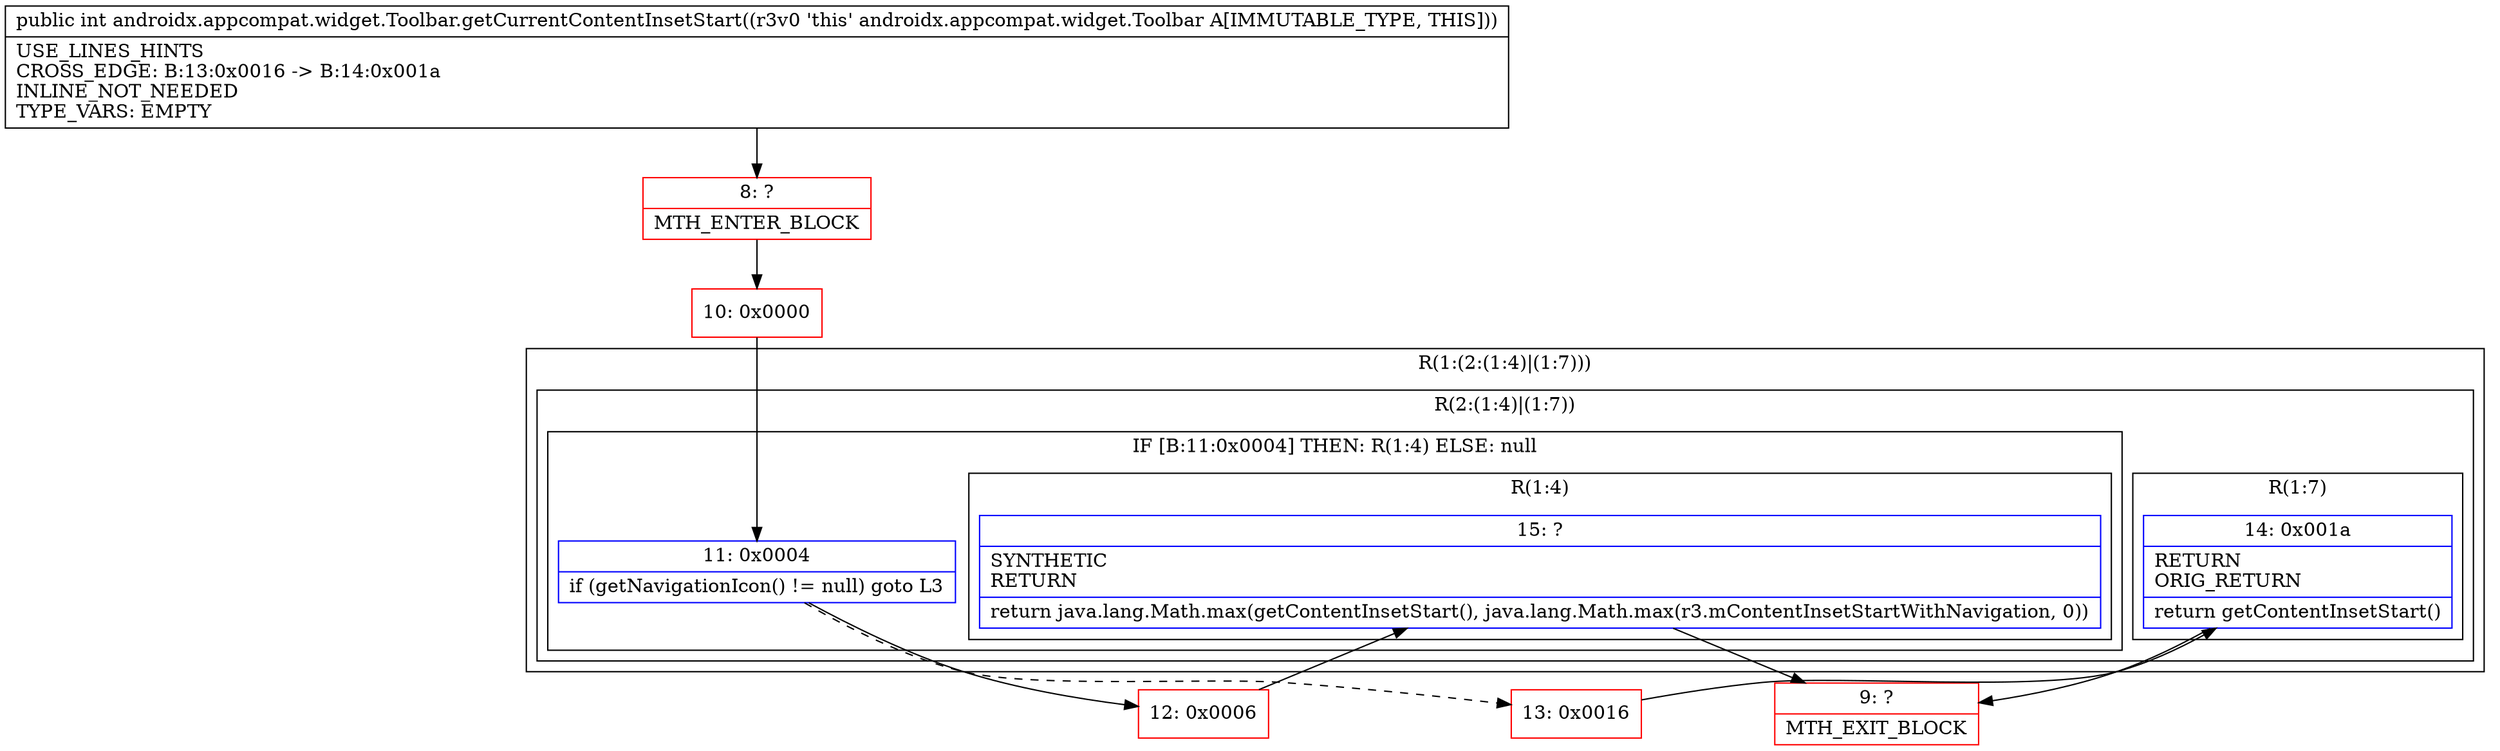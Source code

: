 digraph "CFG forandroidx.appcompat.widget.Toolbar.getCurrentContentInsetStart()I" {
subgraph cluster_Region_1034633682 {
label = "R(1:(2:(1:4)|(1:7)))";
node [shape=record,color=blue];
subgraph cluster_Region_1132109869 {
label = "R(2:(1:4)|(1:7))";
node [shape=record,color=blue];
subgraph cluster_IfRegion_482076888 {
label = "IF [B:11:0x0004] THEN: R(1:4) ELSE: null";
node [shape=record,color=blue];
Node_11 [shape=record,label="{11\:\ 0x0004|if (getNavigationIcon() != null) goto L3\l}"];
subgraph cluster_Region_725964816 {
label = "R(1:4)";
node [shape=record,color=blue];
Node_15 [shape=record,label="{15\:\ ?|SYNTHETIC\lRETURN\l|return java.lang.Math.max(getContentInsetStart(), java.lang.Math.max(r3.mContentInsetStartWithNavigation, 0))\l}"];
}
}
subgraph cluster_Region_1275537787 {
label = "R(1:7)";
node [shape=record,color=blue];
Node_14 [shape=record,label="{14\:\ 0x001a|RETURN\lORIG_RETURN\l|return getContentInsetStart()\l}"];
}
}
}
Node_8 [shape=record,color=red,label="{8\:\ ?|MTH_ENTER_BLOCK\l}"];
Node_10 [shape=record,color=red,label="{10\:\ 0x0000}"];
Node_12 [shape=record,color=red,label="{12\:\ 0x0006}"];
Node_9 [shape=record,color=red,label="{9\:\ ?|MTH_EXIT_BLOCK\l}"];
Node_13 [shape=record,color=red,label="{13\:\ 0x0016}"];
MethodNode[shape=record,label="{public int androidx.appcompat.widget.Toolbar.getCurrentContentInsetStart((r3v0 'this' androidx.appcompat.widget.Toolbar A[IMMUTABLE_TYPE, THIS]))  | USE_LINES_HINTS\lCROSS_EDGE: B:13:0x0016 \-\> B:14:0x001a\lINLINE_NOT_NEEDED\lTYPE_VARS: EMPTY\l}"];
MethodNode -> Node_8;Node_11 -> Node_12;
Node_11 -> Node_13[style=dashed];
Node_15 -> Node_9;
Node_14 -> Node_9;
Node_8 -> Node_10;
Node_10 -> Node_11;
Node_12 -> Node_15;
Node_13 -> Node_14;
}

